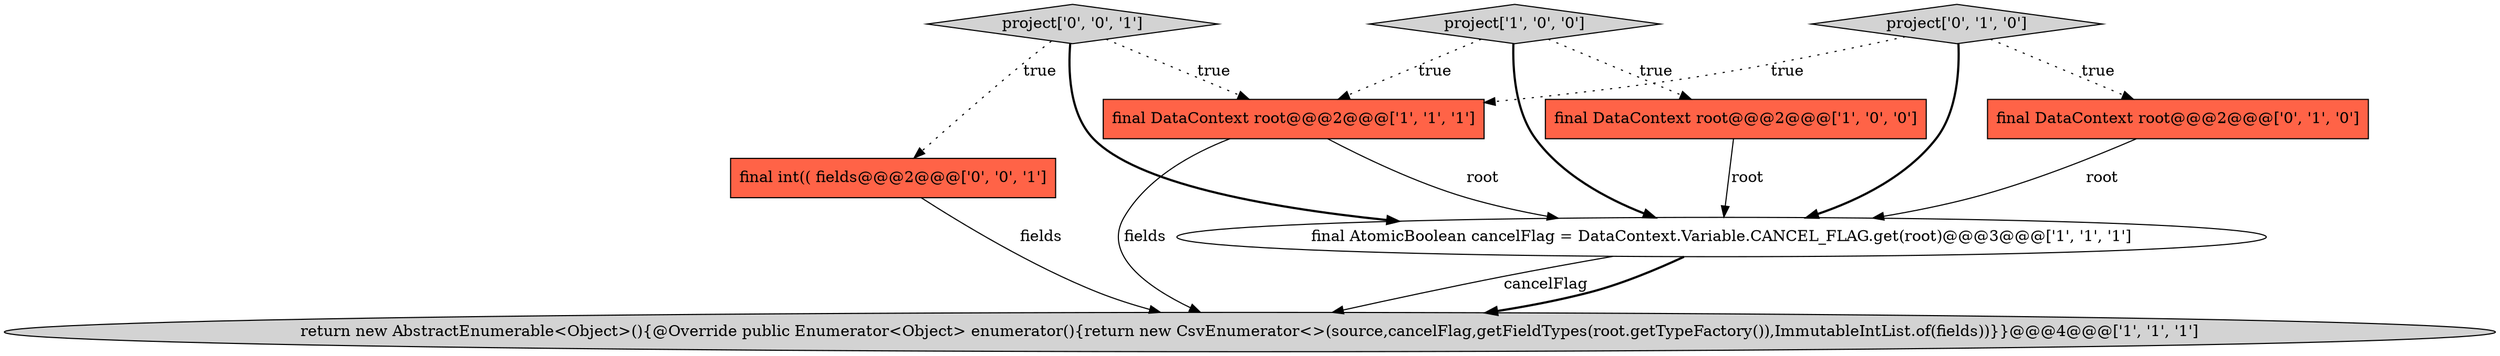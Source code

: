 digraph {
6 [style = filled, label = "project['0', '1', '0']", fillcolor = lightgray, shape = diamond image = "AAA0AAABBB2BBB"];
7 [style = filled, label = "final int(( fields@@@2@@@['0', '0', '1']", fillcolor = tomato, shape = box image = "AAA0AAABBB3BBB"];
8 [style = filled, label = "project['0', '0', '1']", fillcolor = lightgray, shape = diamond image = "AAA0AAABBB3BBB"];
0 [style = filled, label = "project['1', '0', '0']", fillcolor = lightgray, shape = diamond image = "AAA0AAABBB1BBB"];
2 [style = filled, label = "final AtomicBoolean cancelFlag = DataContext.Variable.CANCEL_FLAG.get(root)@@@3@@@['1', '1', '1']", fillcolor = white, shape = ellipse image = "AAA0AAABBB1BBB"];
3 [style = filled, label = "return new AbstractEnumerable<Object>(){@Override public Enumerator<Object> enumerator(){return new CsvEnumerator<>(source,cancelFlag,getFieldTypes(root.getTypeFactory()),ImmutableIntList.of(fields))}}@@@4@@@['1', '1', '1']", fillcolor = lightgray, shape = ellipse image = "AAA0AAABBB1BBB"];
1 [style = filled, label = "final DataContext root@@@2@@@['1', '0', '0']", fillcolor = tomato, shape = box image = "AAA0AAABBB1BBB"];
4 [style = filled, label = "final DataContext root@@@2@@@['1', '1', '1']", fillcolor = tomato, shape = box image = "AAA0AAABBB1BBB"];
5 [style = filled, label = "final DataContext root@@@2@@@['0', '1', '0']", fillcolor = tomato, shape = box image = "AAA0AAABBB2BBB"];
4->2 [style = solid, label="root"];
8->7 [style = dotted, label="true"];
1->2 [style = solid, label="root"];
5->2 [style = solid, label="root"];
4->3 [style = solid, label="fields"];
6->4 [style = dotted, label="true"];
8->2 [style = bold, label=""];
7->3 [style = solid, label="fields"];
0->4 [style = dotted, label="true"];
8->4 [style = dotted, label="true"];
2->3 [style = solid, label="cancelFlag"];
0->1 [style = dotted, label="true"];
2->3 [style = bold, label=""];
6->5 [style = dotted, label="true"];
0->2 [style = bold, label=""];
6->2 [style = bold, label=""];
}
